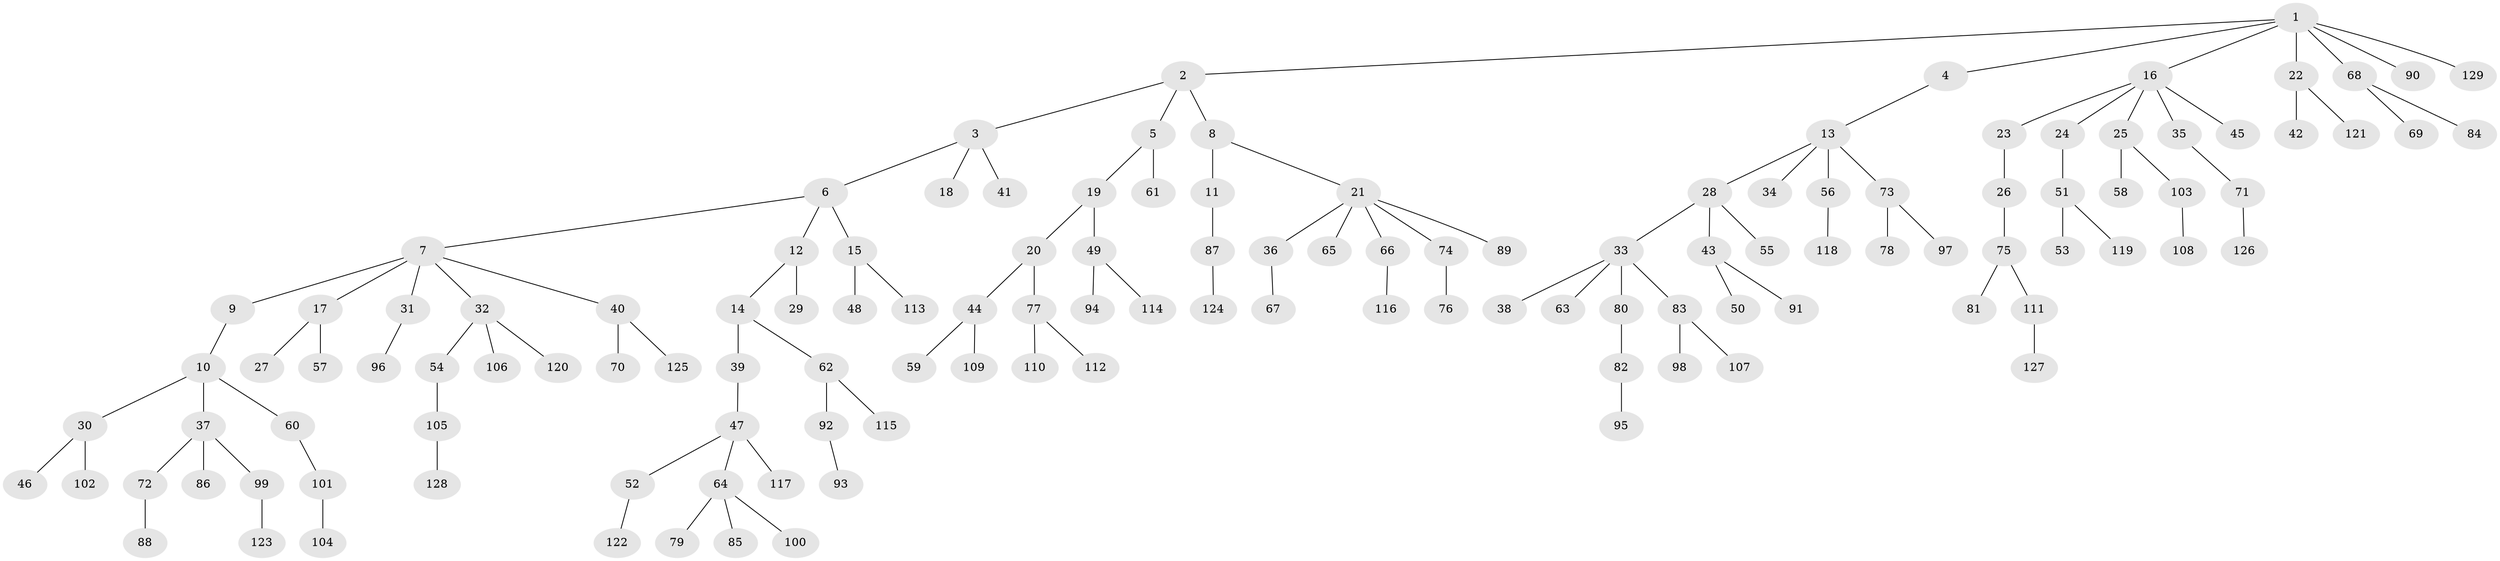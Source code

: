 // Generated by graph-tools (version 1.1) at 2025/52/03/09/25 04:52:50]
// undirected, 129 vertices, 128 edges
graph export_dot {
graph [start="1"]
  node [color=gray90,style=filled];
  1;
  2;
  3;
  4;
  5;
  6;
  7;
  8;
  9;
  10;
  11;
  12;
  13;
  14;
  15;
  16;
  17;
  18;
  19;
  20;
  21;
  22;
  23;
  24;
  25;
  26;
  27;
  28;
  29;
  30;
  31;
  32;
  33;
  34;
  35;
  36;
  37;
  38;
  39;
  40;
  41;
  42;
  43;
  44;
  45;
  46;
  47;
  48;
  49;
  50;
  51;
  52;
  53;
  54;
  55;
  56;
  57;
  58;
  59;
  60;
  61;
  62;
  63;
  64;
  65;
  66;
  67;
  68;
  69;
  70;
  71;
  72;
  73;
  74;
  75;
  76;
  77;
  78;
  79;
  80;
  81;
  82;
  83;
  84;
  85;
  86;
  87;
  88;
  89;
  90;
  91;
  92;
  93;
  94;
  95;
  96;
  97;
  98;
  99;
  100;
  101;
  102;
  103;
  104;
  105;
  106;
  107;
  108;
  109;
  110;
  111;
  112;
  113;
  114;
  115;
  116;
  117;
  118;
  119;
  120;
  121;
  122;
  123;
  124;
  125;
  126;
  127;
  128;
  129;
  1 -- 2;
  1 -- 4;
  1 -- 16;
  1 -- 22;
  1 -- 68;
  1 -- 90;
  1 -- 129;
  2 -- 3;
  2 -- 5;
  2 -- 8;
  3 -- 6;
  3 -- 18;
  3 -- 41;
  4 -- 13;
  5 -- 19;
  5 -- 61;
  6 -- 7;
  6 -- 12;
  6 -- 15;
  7 -- 9;
  7 -- 17;
  7 -- 31;
  7 -- 32;
  7 -- 40;
  8 -- 11;
  8 -- 21;
  9 -- 10;
  10 -- 30;
  10 -- 37;
  10 -- 60;
  11 -- 87;
  12 -- 14;
  12 -- 29;
  13 -- 28;
  13 -- 34;
  13 -- 56;
  13 -- 73;
  14 -- 39;
  14 -- 62;
  15 -- 48;
  15 -- 113;
  16 -- 23;
  16 -- 24;
  16 -- 25;
  16 -- 35;
  16 -- 45;
  17 -- 27;
  17 -- 57;
  19 -- 20;
  19 -- 49;
  20 -- 44;
  20 -- 77;
  21 -- 36;
  21 -- 65;
  21 -- 66;
  21 -- 74;
  21 -- 89;
  22 -- 42;
  22 -- 121;
  23 -- 26;
  24 -- 51;
  25 -- 58;
  25 -- 103;
  26 -- 75;
  28 -- 33;
  28 -- 43;
  28 -- 55;
  30 -- 46;
  30 -- 102;
  31 -- 96;
  32 -- 54;
  32 -- 106;
  32 -- 120;
  33 -- 38;
  33 -- 63;
  33 -- 80;
  33 -- 83;
  35 -- 71;
  36 -- 67;
  37 -- 72;
  37 -- 86;
  37 -- 99;
  39 -- 47;
  40 -- 70;
  40 -- 125;
  43 -- 50;
  43 -- 91;
  44 -- 59;
  44 -- 109;
  47 -- 52;
  47 -- 64;
  47 -- 117;
  49 -- 94;
  49 -- 114;
  51 -- 53;
  51 -- 119;
  52 -- 122;
  54 -- 105;
  56 -- 118;
  60 -- 101;
  62 -- 92;
  62 -- 115;
  64 -- 79;
  64 -- 85;
  64 -- 100;
  66 -- 116;
  68 -- 69;
  68 -- 84;
  71 -- 126;
  72 -- 88;
  73 -- 78;
  73 -- 97;
  74 -- 76;
  75 -- 81;
  75 -- 111;
  77 -- 110;
  77 -- 112;
  80 -- 82;
  82 -- 95;
  83 -- 98;
  83 -- 107;
  87 -- 124;
  92 -- 93;
  99 -- 123;
  101 -- 104;
  103 -- 108;
  105 -- 128;
  111 -- 127;
}
